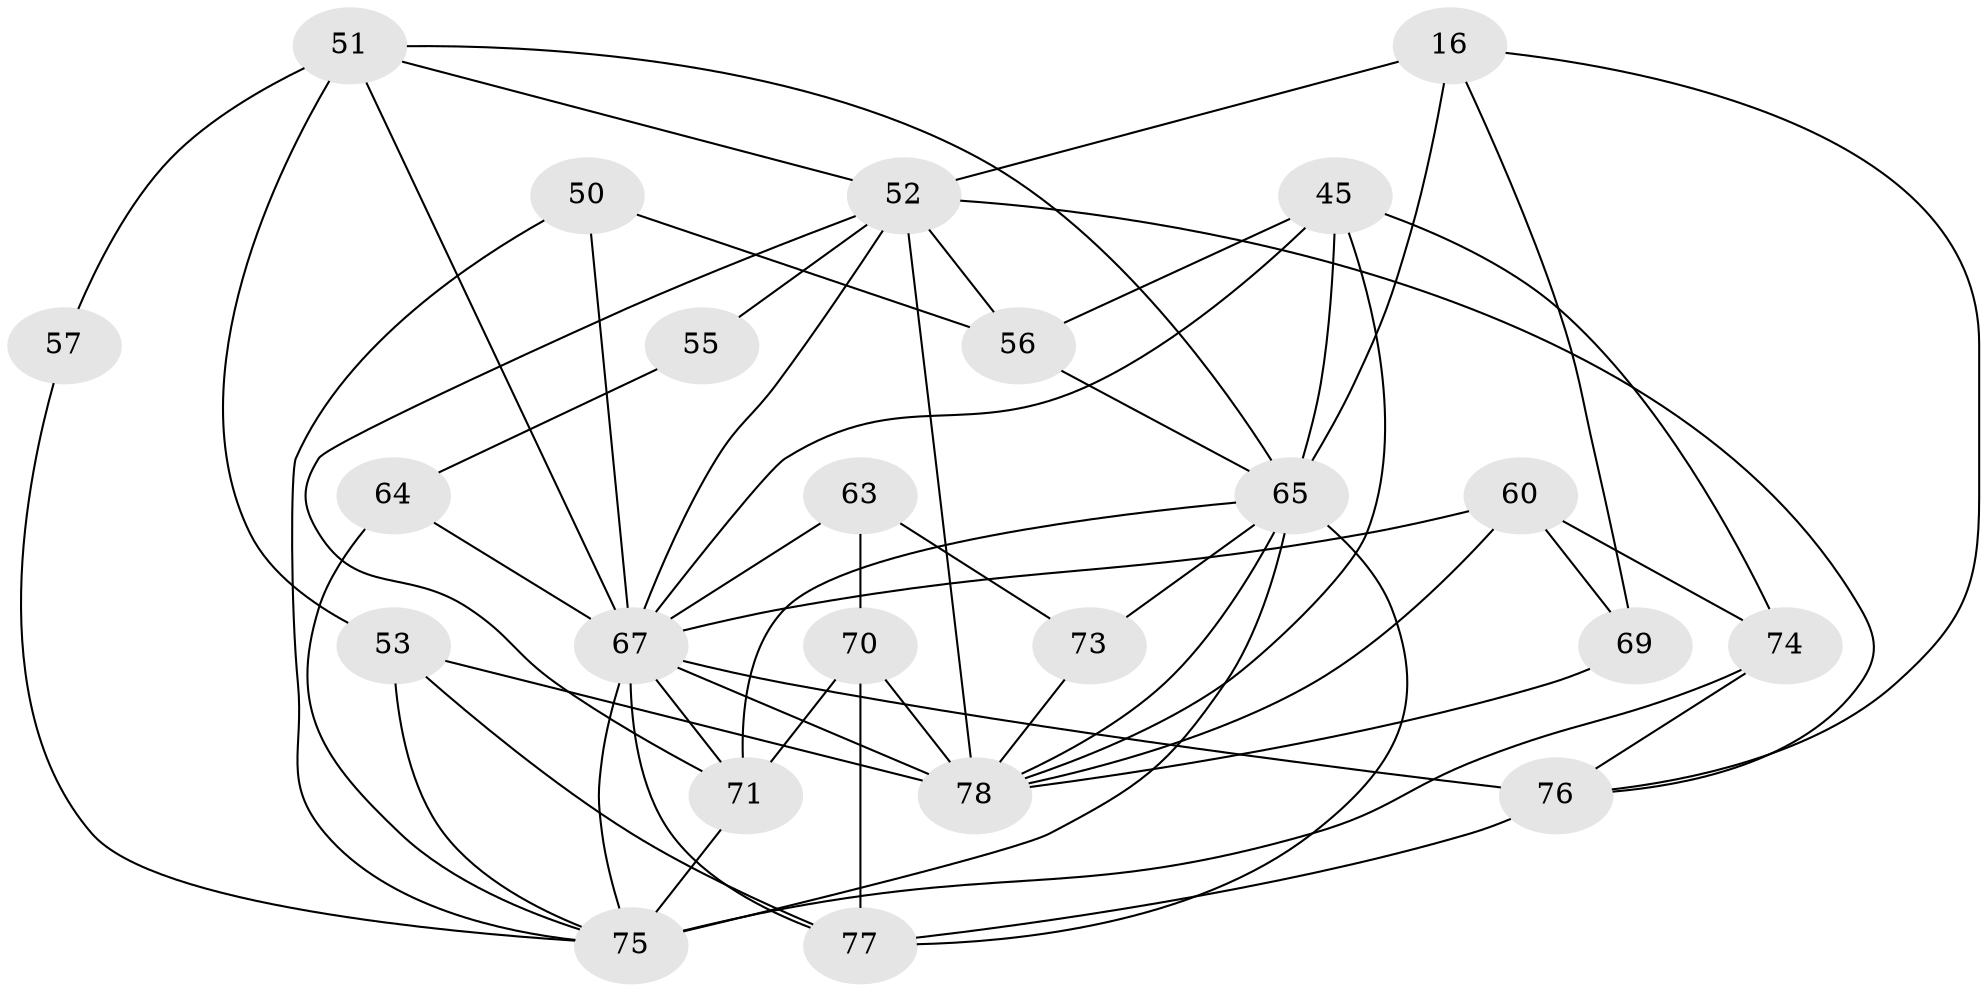 // original degree distribution, {3: 0.32051282051282054, 4: 0.20512820512820512, 7: 0.038461538461538464, 5: 0.23076923076923078, 2: 0.11538461538461539, 6: 0.07692307692307693, 8: 0.01282051282051282}
// Generated by graph-tools (version 1.1) at 2025/55/03/04/25 21:55:21]
// undirected, 23 vertices, 57 edges
graph export_dot {
graph [start="1"]
  node [color=gray90,style=filled];
  16 [super="+8"];
  45 [super="+29"];
  50 [super="+10"];
  51 [super="+12+19"];
  52 [super="+26+47"];
  53 [super="+38"];
  55;
  56 [super="+13"];
  57;
  60 [super="+17"];
  63 [super="+25"];
  64 [super="+37"];
  65 [super="+30+61+14"];
  67 [super="+48+58+59+54"];
  69 [super="+41"];
  70 [super="+68"];
  71 [super="+62+46"];
  73;
  74 [super="+49"];
  75 [super="+40+18"];
  76 [super="+66"];
  77 [super="+32+31"];
  78 [super="+35+72+36+42+20"];
  16 -- 69;
  16 -- 65 [weight=2];
  16 -- 76;
  16 -- 52 [weight=2];
  45 -- 56 [weight=2];
  45 -- 74 [weight=2];
  45 -- 65;
  45 -- 67 [weight=2];
  45 -- 78;
  50 -- 56 [weight=2];
  50 -- 67 [weight=2];
  50 -- 75;
  51 -- 57;
  51 -- 65 [weight=2];
  51 -- 53;
  51 -- 52;
  51 -- 67 [weight=4];
  52 -- 71 [weight=2];
  52 -- 55;
  52 -- 56;
  52 -- 76;
  52 -- 78 [weight=4];
  52 -- 67 [weight=2];
  53 -- 78 [weight=4];
  53 -- 75 [weight=2];
  53 -- 77 [weight=2];
  55 -- 64 [weight=2];
  56 -- 65;
  57 -- 75;
  60 -- 74;
  60 -- 78 [weight=4];
  60 -- 67;
  60 -- 69 [weight=2];
  63 -- 73;
  63 -- 67;
  63 -- 70 [weight=2];
  64 -- 67;
  64 -- 75;
  65 -- 73;
  65 -- 77;
  65 -- 71;
  65 -- 75 [weight=2];
  65 -- 78;
  67 -- 71 [weight=2];
  67 -- 77 [weight=2];
  67 -- 76 [weight=2];
  67 -- 78 [weight=2];
  67 -- 75;
  69 -- 78;
  70 -- 78 [weight=2];
  70 -- 71 [weight=2];
  70 -- 77 [weight=2];
  71 -- 75 [weight=2];
  73 -- 78 [weight=2];
  74 -- 76;
  74 -- 75 [weight=2];
  76 -- 77 [weight=3];
}
